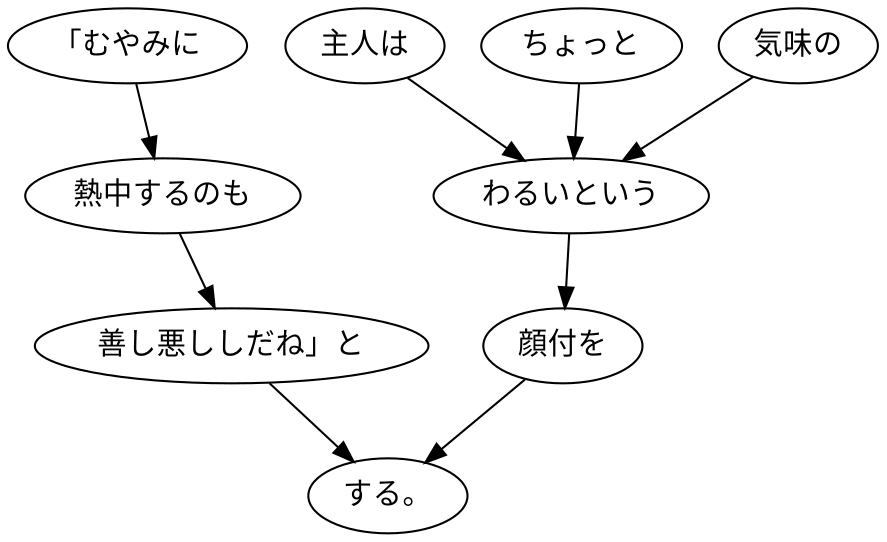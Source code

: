 digraph graph6139 {
	node0 [label="「むやみに"];
	node1 [label="熱中するのも"];
	node2 [label="善し悪ししだね」と"];
	node3 [label="主人は"];
	node4 [label="ちょっと"];
	node5 [label="気味の"];
	node6 [label="わるいという"];
	node7 [label="顔付を"];
	node8 [label="する。"];
	node0 -> node1;
	node1 -> node2;
	node2 -> node8;
	node3 -> node6;
	node4 -> node6;
	node5 -> node6;
	node6 -> node7;
	node7 -> node8;
}
